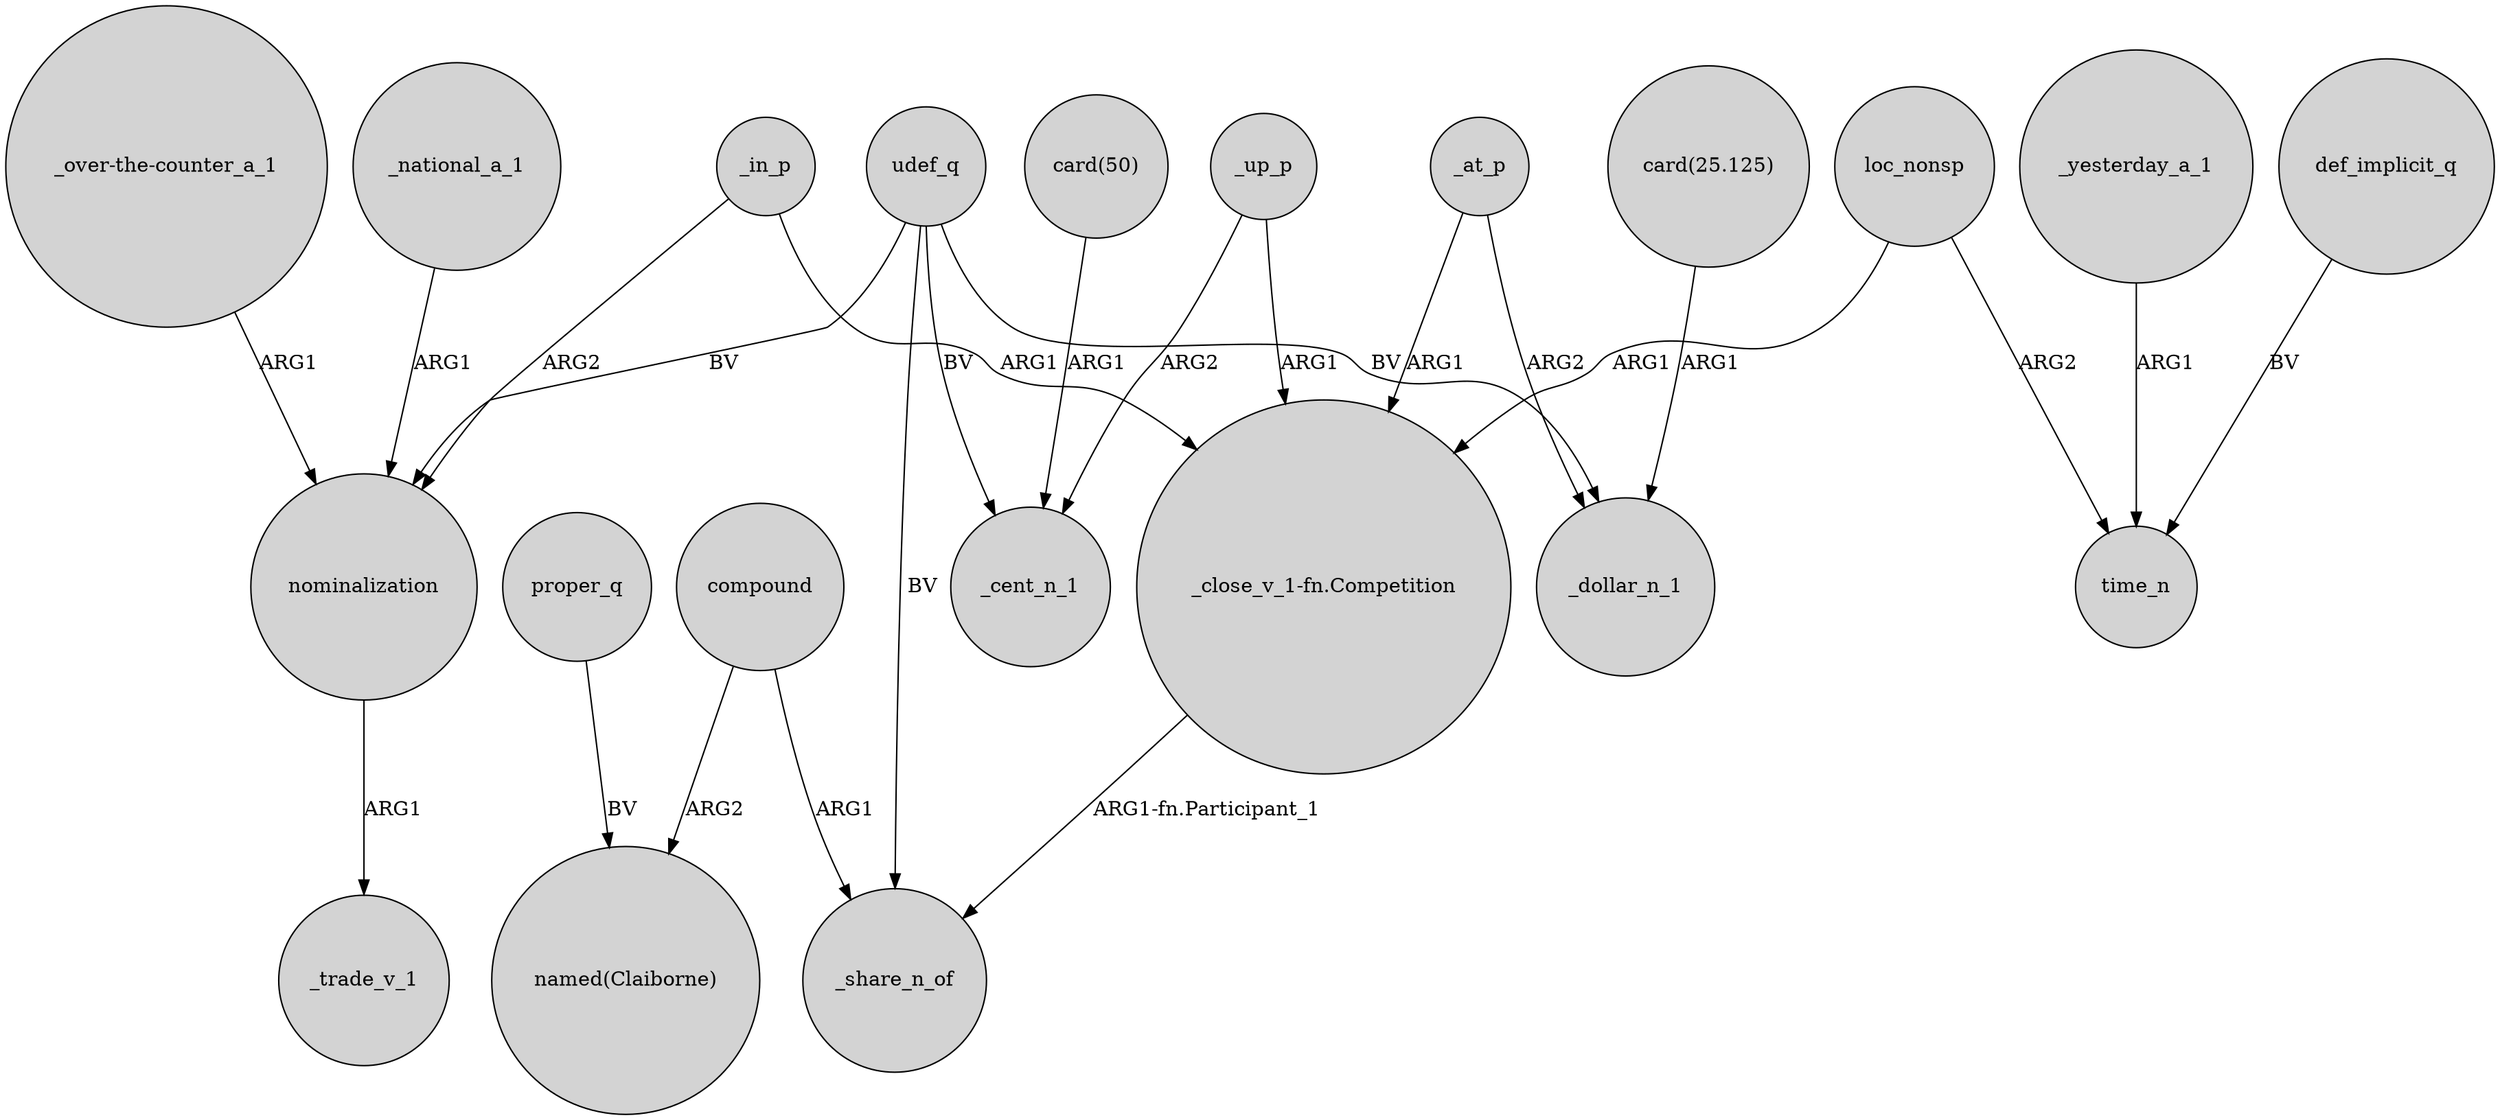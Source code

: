 digraph {
	node [shape=circle style=filled]
	loc_nonsp -> "_close_v_1-fn.Competition" [label=ARG1]
	_at_p -> "_close_v_1-fn.Competition" [label=ARG1]
	compound -> _share_n_of [label=ARG1]
	"_over-the-counter_a_1" -> nominalization [label=ARG1]
	_up_p -> "_close_v_1-fn.Competition" [label=ARG1]
	udef_q -> nominalization [label=BV]
	_yesterday_a_1 -> time_n [label=ARG1]
	_up_p -> _cent_n_1 [label=ARG2]
	udef_q -> _cent_n_1 [label=BV]
	"card(25.125)" -> _dollar_n_1 [label=ARG1]
	_at_p -> _dollar_n_1 [label=ARG2]
	udef_q -> _share_n_of [label=BV]
	udef_q -> _dollar_n_1 [label=BV]
	"card(50)" -> _cent_n_1 [label=ARG1]
	compound -> "named(Claiborne)" [label=ARG2]
	loc_nonsp -> time_n [label=ARG2]
	def_implicit_q -> time_n [label=BV]
	_in_p -> nominalization [label=ARG2]
	_national_a_1 -> nominalization [label=ARG1]
	_in_p -> "_close_v_1-fn.Competition" [label=ARG1]
	"_close_v_1-fn.Competition" -> _share_n_of [label="ARG1-fn.Participant_1"]
	nominalization -> _trade_v_1 [label=ARG1]
	proper_q -> "named(Claiborne)" [label=BV]
}
